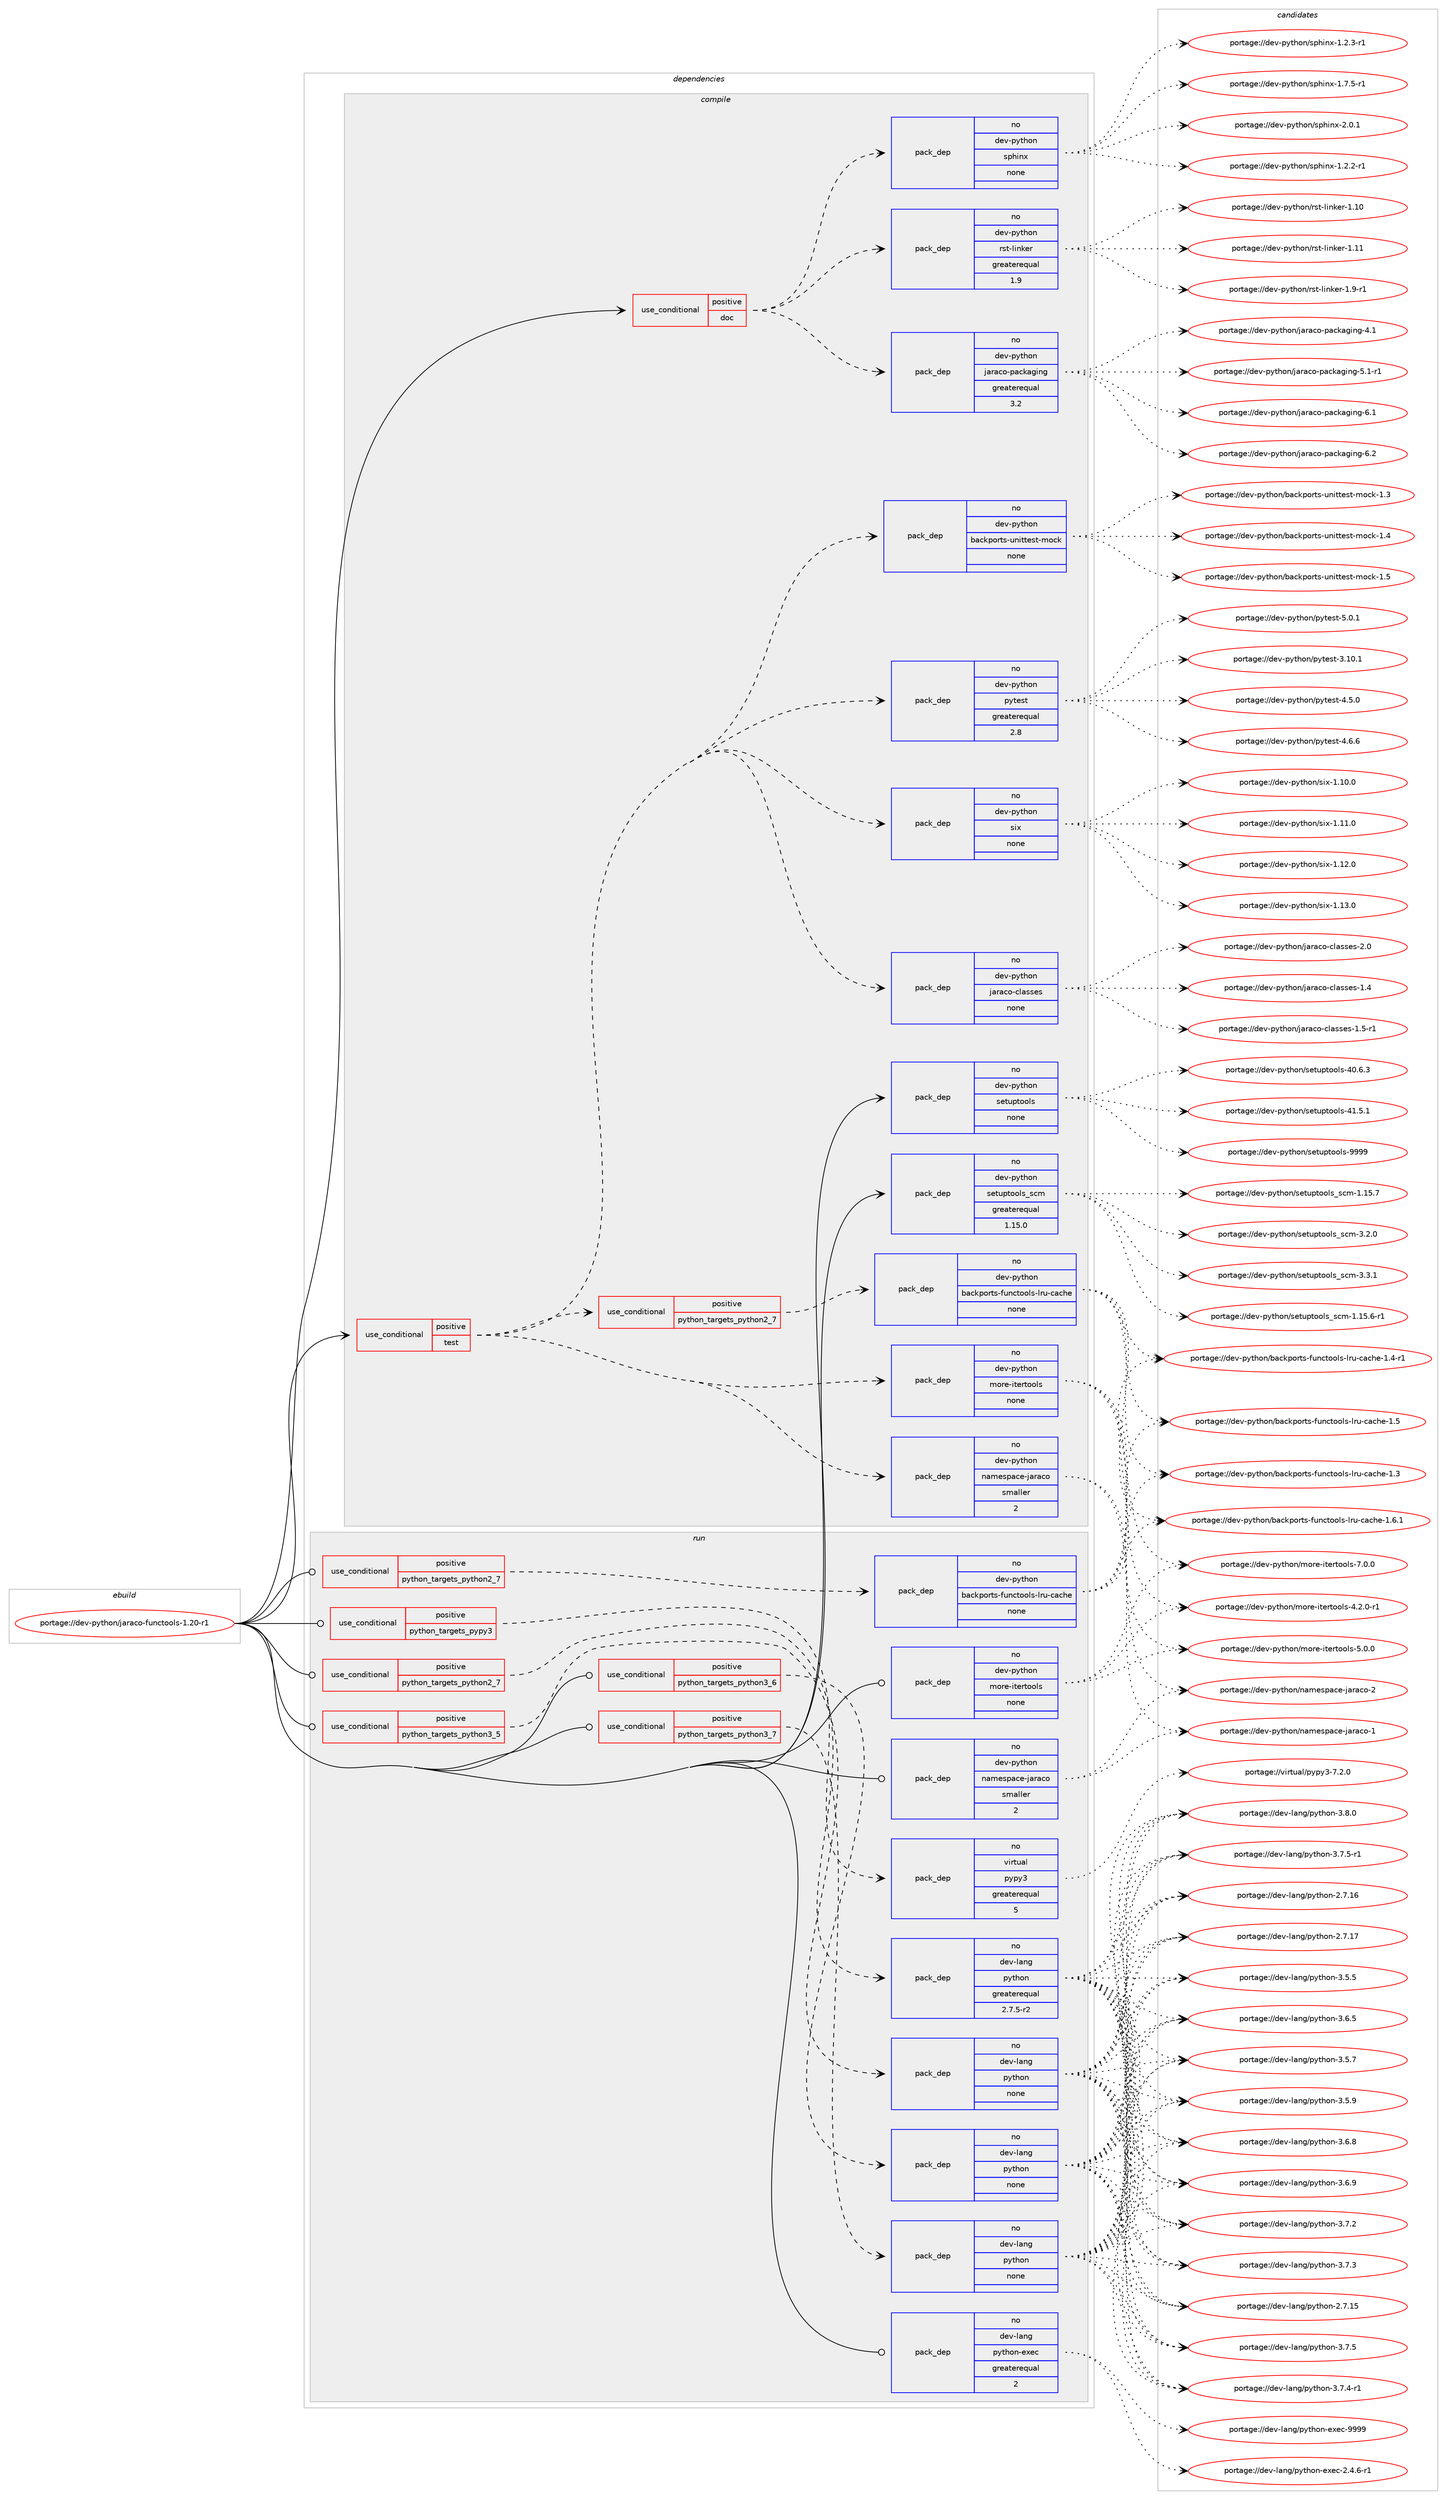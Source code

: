 digraph prolog {

# *************
# Graph options
# *************

newrank=true;
concentrate=true;
compound=true;
graph [rankdir=LR,fontname=Helvetica,fontsize=10,ranksep=1.5];#, ranksep=2.5, nodesep=0.2];
edge  [arrowhead=vee];
node  [fontname=Helvetica,fontsize=10];

# **********
# The ebuild
# **********

subgraph cluster_leftcol {
color=gray;
rank=same;
label=<<i>ebuild</i>>;
id [label="portage://dev-python/jaraco-functools-1.20-r1", color=red, width=4, href="../dev-python/jaraco-functools-1.20-r1.svg"];
}

# ****************
# The dependencies
# ****************

subgraph cluster_midcol {
color=gray;
label=<<i>dependencies</i>>;
subgraph cluster_compile {
fillcolor="#eeeeee";
style=filled;
label=<<i>compile</i>>;
subgraph cond30439 {
dependency145325 [label=<<TABLE BORDER="0" CELLBORDER="1" CELLSPACING="0" CELLPADDING="4"><TR><TD ROWSPAN="3" CELLPADDING="10">use_conditional</TD></TR><TR><TD>positive</TD></TR><TR><TD>doc</TD></TR></TABLE>>, shape=none, color=red];
subgraph pack111566 {
dependency145326 [label=<<TABLE BORDER="0" CELLBORDER="1" CELLSPACING="0" CELLPADDING="4" WIDTH="220"><TR><TD ROWSPAN="6" CELLPADDING="30">pack_dep</TD></TR><TR><TD WIDTH="110">no</TD></TR><TR><TD>dev-python</TD></TR><TR><TD>jaraco-packaging</TD></TR><TR><TD>greaterequal</TD></TR><TR><TD>3.2</TD></TR></TABLE>>, shape=none, color=blue];
}
dependency145325:e -> dependency145326:w [weight=20,style="dashed",arrowhead="vee"];
subgraph pack111567 {
dependency145327 [label=<<TABLE BORDER="0" CELLBORDER="1" CELLSPACING="0" CELLPADDING="4" WIDTH="220"><TR><TD ROWSPAN="6" CELLPADDING="30">pack_dep</TD></TR><TR><TD WIDTH="110">no</TD></TR><TR><TD>dev-python</TD></TR><TR><TD>rst-linker</TD></TR><TR><TD>greaterequal</TD></TR><TR><TD>1.9</TD></TR></TABLE>>, shape=none, color=blue];
}
dependency145325:e -> dependency145327:w [weight=20,style="dashed",arrowhead="vee"];
subgraph pack111568 {
dependency145328 [label=<<TABLE BORDER="0" CELLBORDER="1" CELLSPACING="0" CELLPADDING="4" WIDTH="220"><TR><TD ROWSPAN="6" CELLPADDING="30">pack_dep</TD></TR><TR><TD WIDTH="110">no</TD></TR><TR><TD>dev-python</TD></TR><TR><TD>sphinx</TD></TR><TR><TD>none</TD></TR><TR><TD></TD></TR></TABLE>>, shape=none, color=blue];
}
dependency145325:e -> dependency145328:w [weight=20,style="dashed",arrowhead="vee"];
}
id:e -> dependency145325:w [weight=20,style="solid",arrowhead="vee"];
subgraph cond30440 {
dependency145329 [label=<<TABLE BORDER="0" CELLBORDER="1" CELLSPACING="0" CELLPADDING="4"><TR><TD ROWSPAN="3" CELLPADDING="10">use_conditional</TD></TR><TR><TD>positive</TD></TR><TR><TD>test</TD></TR></TABLE>>, shape=none, color=red];
subgraph pack111569 {
dependency145330 [label=<<TABLE BORDER="0" CELLBORDER="1" CELLSPACING="0" CELLPADDING="4" WIDTH="220"><TR><TD ROWSPAN="6" CELLPADDING="30">pack_dep</TD></TR><TR><TD WIDTH="110">no</TD></TR><TR><TD>dev-python</TD></TR><TR><TD>namespace-jaraco</TD></TR><TR><TD>smaller</TD></TR><TR><TD>2</TD></TR></TABLE>>, shape=none, color=blue];
}
dependency145329:e -> dependency145330:w [weight=20,style="dashed",arrowhead="vee"];
subgraph pack111570 {
dependency145331 [label=<<TABLE BORDER="0" CELLBORDER="1" CELLSPACING="0" CELLPADDING="4" WIDTH="220"><TR><TD ROWSPAN="6" CELLPADDING="30">pack_dep</TD></TR><TR><TD WIDTH="110">no</TD></TR><TR><TD>dev-python</TD></TR><TR><TD>more-itertools</TD></TR><TR><TD>none</TD></TR><TR><TD></TD></TR></TABLE>>, shape=none, color=blue];
}
dependency145329:e -> dependency145331:w [weight=20,style="dashed",arrowhead="vee"];
subgraph cond30441 {
dependency145332 [label=<<TABLE BORDER="0" CELLBORDER="1" CELLSPACING="0" CELLPADDING="4"><TR><TD ROWSPAN="3" CELLPADDING="10">use_conditional</TD></TR><TR><TD>positive</TD></TR><TR><TD>python_targets_python2_7</TD></TR></TABLE>>, shape=none, color=red];
subgraph pack111571 {
dependency145333 [label=<<TABLE BORDER="0" CELLBORDER="1" CELLSPACING="0" CELLPADDING="4" WIDTH="220"><TR><TD ROWSPAN="6" CELLPADDING="30">pack_dep</TD></TR><TR><TD WIDTH="110">no</TD></TR><TR><TD>dev-python</TD></TR><TR><TD>backports-functools-lru-cache</TD></TR><TR><TD>none</TD></TR><TR><TD></TD></TR></TABLE>>, shape=none, color=blue];
}
dependency145332:e -> dependency145333:w [weight=20,style="dashed",arrowhead="vee"];
}
dependency145329:e -> dependency145332:w [weight=20,style="dashed",arrowhead="vee"];
subgraph pack111572 {
dependency145334 [label=<<TABLE BORDER="0" CELLBORDER="1" CELLSPACING="0" CELLPADDING="4" WIDTH="220"><TR><TD ROWSPAN="6" CELLPADDING="30">pack_dep</TD></TR><TR><TD WIDTH="110">no</TD></TR><TR><TD>dev-python</TD></TR><TR><TD>pytest</TD></TR><TR><TD>greaterequal</TD></TR><TR><TD>2.8</TD></TR></TABLE>>, shape=none, color=blue];
}
dependency145329:e -> dependency145334:w [weight=20,style="dashed",arrowhead="vee"];
subgraph pack111573 {
dependency145335 [label=<<TABLE BORDER="0" CELLBORDER="1" CELLSPACING="0" CELLPADDING="4" WIDTH="220"><TR><TD ROWSPAN="6" CELLPADDING="30">pack_dep</TD></TR><TR><TD WIDTH="110">no</TD></TR><TR><TD>dev-python</TD></TR><TR><TD>backports-unittest-mock</TD></TR><TR><TD>none</TD></TR><TR><TD></TD></TR></TABLE>>, shape=none, color=blue];
}
dependency145329:e -> dependency145335:w [weight=20,style="dashed",arrowhead="vee"];
subgraph pack111574 {
dependency145336 [label=<<TABLE BORDER="0" CELLBORDER="1" CELLSPACING="0" CELLPADDING="4" WIDTH="220"><TR><TD ROWSPAN="6" CELLPADDING="30">pack_dep</TD></TR><TR><TD WIDTH="110">no</TD></TR><TR><TD>dev-python</TD></TR><TR><TD>jaraco-classes</TD></TR><TR><TD>none</TD></TR><TR><TD></TD></TR></TABLE>>, shape=none, color=blue];
}
dependency145329:e -> dependency145336:w [weight=20,style="dashed",arrowhead="vee"];
subgraph pack111575 {
dependency145337 [label=<<TABLE BORDER="0" CELLBORDER="1" CELLSPACING="0" CELLPADDING="4" WIDTH="220"><TR><TD ROWSPAN="6" CELLPADDING="30">pack_dep</TD></TR><TR><TD WIDTH="110">no</TD></TR><TR><TD>dev-python</TD></TR><TR><TD>six</TD></TR><TR><TD>none</TD></TR><TR><TD></TD></TR></TABLE>>, shape=none, color=blue];
}
dependency145329:e -> dependency145337:w [weight=20,style="dashed",arrowhead="vee"];
}
id:e -> dependency145329:w [weight=20,style="solid",arrowhead="vee"];
subgraph pack111576 {
dependency145338 [label=<<TABLE BORDER="0" CELLBORDER="1" CELLSPACING="0" CELLPADDING="4" WIDTH="220"><TR><TD ROWSPAN="6" CELLPADDING="30">pack_dep</TD></TR><TR><TD WIDTH="110">no</TD></TR><TR><TD>dev-python</TD></TR><TR><TD>setuptools</TD></TR><TR><TD>none</TD></TR><TR><TD></TD></TR></TABLE>>, shape=none, color=blue];
}
id:e -> dependency145338:w [weight=20,style="solid",arrowhead="vee"];
subgraph pack111577 {
dependency145339 [label=<<TABLE BORDER="0" CELLBORDER="1" CELLSPACING="0" CELLPADDING="4" WIDTH="220"><TR><TD ROWSPAN="6" CELLPADDING="30">pack_dep</TD></TR><TR><TD WIDTH="110">no</TD></TR><TR><TD>dev-python</TD></TR><TR><TD>setuptools_scm</TD></TR><TR><TD>greaterequal</TD></TR><TR><TD>1.15.0</TD></TR></TABLE>>, shape=none, color=blue];
}
id:e -> dependency145339:w [weight=20,style="solid",arrowhead="vee"];
}
subgraph cluster_compileandrun {
fillcolor="#eeeeee";
style=filled;
label=<<i>compile and run</i>>;
}
subgraph cluster_run {
fillcolor="#eeeeee";
style=filled;
label=<<i>run</i>>;
subgraph cond30442 {
dependency145340 [label=<<TABLE BORDER="0" CELLBORDER="1" CELLSPACING="0" CELLPADDING="4"><TR><TD ROWSPAN="3" CELLPADDING="10">use_conditional</TD></TR><TR><TD>positive</TD></TR><TR><TD>python_targets_pypy3</TD></TR></TABLE>>, shape=none, color=red];
subgraph pack111578 {
dependency145341 [label=<<TABLE BORDER="0" CELLBORDER="1" CELLSPACING="0" CELLPADDING="4" WIDTH="220"><TR><TD ROWSPAN="6" CELLPADDING="30">pack_dep</TD></TR><TR><TD WIDTH="110">no</TD></TR><TR><TD>virtual</TD></TR><TR><TD>pypy3</TD></TR><TR><TD>greaterequal</TD></TR><TR><TD>5</TD></TR></TABLE>>, shape=none, color=blue];
}
dependency145340:e -> dependency145341:w [weight=20,style="dashed",arrowhead="vee"];
}
id:e -> dependency145340:w [weight=20,style="solid",arrowhead="odot"];
subgraph cond30443 {
dependency145342 [label=<<TABLE BORDER="0" CELLBORDER="1" CELLSPACING="0" CELLPADDING="4"><TR><TD ROWSPAN="3" CELLPADDING="10">use_conditional</TD></TR><TR><TD>positive</TD></TR><TR><TD>python_targets_python2_7</TD></TR></TABLE>>, shape=none, color=red];
subgraph pack111579 {
dependency145343 [label=<<TABLE BORDER="0" CELLBORDER="1" CELLSPACING="0" CELLPADDING="4" WIDTH="220"><TR><TD ROWSPAN="6" CELLPADDING="30">pack_dep</TD></TR><TR><TD WIDTH="110">no</TD></TR><TR><TD>dev-lang</TD></TR><TR><TD>python</TD></TR><TR><TD>greaterequal</TD></TR><TR><TD>2.7.5-r2</TD></TR></TABLE>>, shape=none, color=blue];
}
dependency145342:e -> dependency145343:w [weight=20,style="dashed",arrowhead="vee"];
}
id:e -> dependency145342:w [weight=20,style="solid",arrowhead="odot"];
subgraph cond30444 {
dependency145344 [label=<<TABLE BORDER="0" CELLBORDER="1" CELLSPACING="0" CELLPADDING="4"><TR><TD ROWSPAN="3" CELLPADDING="10">use_conditional</TD></TR><TR><TD>positive</TD></TR><TR><TD>python_targets_python2_7</TD></TR></TABLE>>, shape=none, color=red];
subgraph pack111580 {
dependency145345 [label=<<TABLE BORDER="0" CELLBORDER="1" CELLSPACING="0" CELLPADDING="4" WIDTH="220"><TR><TD ROWSPAN="6" CELLPADDING="30">pack_dep</TD></TR><TR><TD WIDTH="110">no</TD></TR><TR><TD>dev-python</TD></TR><TR><TD>backports-functools-lru-cache</TD></TR><TR><TD>none</TD></TR><TR><TD></TD></TR></TABLE>>, shape=none, color=blue];
}
dependency145344:e -> dependency145345:w [weight=20,style="dashed",arrowhead="vee"];
}
id:e -> dependency145344:w [weight=20,style="solid",arrowhead="odot"];
subgraph cond30445 {
dependency145346 [label=<<TABLE BORDER="0" CELLBORDER="1" CELLSPACING="0" CELLPADDING="4"><TR><TD ROWSPAN="3" CELLPADDING="10">use_conditional</TD></TR><TR><TD>positive</TD></TR><TR><TD>python_targets_python3_5</TD></TR></TABLE>>, shape=none, color=red];
subgraph pack111581 {
dependency145347 [label=<<TABLE BORDER="0" CELLBORDER="1" CELLSPACING="0" CELLPADDING="4" WIDTH="220"><TR><TD ROWSPAN="6" CELLPADDING="30">pack_dep</TD></TR><TR><TD WIDTH="110">no</TD></TR><TR><TD>dev-lang</TD></TR><TR><TD>python</TD></TR><TR><TD>none</TD></TR><TR><TD></TD></TR></TABLE>>, shape=none, color=blue];
}
dependency145346:e -> dependency145347:w [weight=20,style="dashed",arrowhead="vee"];
}
id:e -> dependency145346:w [weight=20,style="solid",arrowhead="odot"];
subgraph cond30446 {
dependency145348 [label=<<TABLE BORDER="0" CELLBORDER="1" CELLSPACING="0" CELLPADDING="4"><TR><TD ROWSPAN="3" CELLPADDING="10">use_conditional</TD></TR><TR><TD>positive</TD></TR><TR><TD>python_targets_python3_6</TD></TR></TABLE>>, shape=none, color=red];
subgraph pack111582 {
dependency145349 [label=<<TABLE BORDER="0" CELLBORDER="1" CELLSPACING="0" CELLPADDING="4" WIDTH="220"><TR><TD ROWSPAN="6" CELLPADDING="30">pack_dep</TD></TR><TR><TD WIDTH="110">no</TD></TR><TR><TD>dev-lang</TD></TR><TR><TD>python</TD></TR><TR><TD>none</TD></TR><TR><TD></TD></TR></TABLE>>, shape=none, color=blue];
}
dependency145348:e -> dependency145349:w [weight=20,style="dashed",arrowhead="vee"];
}
id:e -> dependency145348:w [weight=20,style="solid",arrowhead="odot"];
subgraph cond30447 {
dependency145350 [label=<<TABLE BORDER="0" CELLBORDER="1" CELLSPACING="0" CELLPADDING="4"><TR><TD ROWSPAN="3" CELLPADDING="10">use_conditional</TD></TR><TR><TD>positive</TD></TR><TR><TD>python_targets_python3_7</TD></TR></TABLE>>, shape=none, color=red];
subgraph pack111583 {
dependency145351 [label=<<TABLE BORDER="0" CELLBORDER="1" CELLSPACING="0" CELLPADDING="4" WIDTH="220"><TR><TD ROWSPAN="6" CELLPADDING="30">pack_dep</TD></TR><TR><TD WIDTH="110">no</TD></TR><TR><TD>dev-lang</TD></TR><TR><TD>python</TD></TR><TR><TD>none</TD></TR><TR><TD></TD></TR></TABLE>>, shape=none, color=blue];
}
dependency145350:e -> dependency145351:w [weight=20,style="dashed",arrowhead="vee"];
}
id:e -> dependency145350:w [weight=20,style="solid",arrowhead="odot"];
subgraph pack111584 {
dependency145352 [label=<<TABLE BORDER="0" CELLBORDER="1" CELLSPACING="0" CELLPADDING="4" WIDTH="220"><TR><TD ROWSPAN="6" CELLPADDING="30">pack_dep</TD></TR><TR><TD WIDTH="110">no</TD></TR><TR><TD>dev-lang</TD></TR><TR><TD>python-exec</TD></TR><TR><TD>greaterequal</TD></TR><TR><TD>2</TD></TR></TABLE>>, shape=none, color=blue];
}
id:e -> dependency145352:w [weight=20,style="solid",arrowhead="odot"];
subgraph pack111585 {
dependency145353 [label=<<TABLE BORDER="0" CELLBORDER="1" CELLSPACING="0" CELLPADDING="4" WIDTH="220"><TR><TD ROWSPAN="6" CELLPADDING="30">pack_dep</TD></TR><TR><TD WIDTH="110">no</TD></TR><TR><TD>dev-python</TD></TR><TR><TD>more-itertools</TD></TR><TR><TD>none</TD></TR><TR><TD></TD></TR></TABLE>>, shape=none, color=blue];
}
id:e -> dependency145353:w [weight=20,style="solid",arrowhead="odot"];
subgraph pack111586 {
dependency145354 [label=<<TABLE BORDER="0" CELLBORDER="1" CELLSPACING="0" CELLPADDING="4" WIDTH="220"><TR><TD ROWSPAN="6" CELLPADDING="30">pack_dep</TD></TR><TR><TD WIDTH="110">no</TD></TR><TR><TD>dev-python</TD></TR><TR><TD>namespace-jaraco</TD></TR><TR><TD>smaller</TD></TR><TR><TD>2</TD></TR></TABLE>>, shape=none, color=blue];
}
id:e -> dependency145354:w [weight=20,style="solid",arrowhead="odot"];
}
}

# **************
# The candidates
# **************

subgraph cluster_choices {
rank=same;
color=gray;
label=<<i>candidates</i>>;

subgraph choice111566 {
color=black;
nodesep=1;
choiceportage10010111845112121116104111110471069711497991114511297991079710310511010345524649 [label="portage://dev-python/jaraco-packaging-4.1", color=red, width=4,href="../dev-python/jaraco-packaging-4.1.svg"];
choiceportage100101118451121211161041111104710697114979911145112979910797103105110103455346494511449 [label="portage://dev-python/jaraco-packaging-5.1-r1", color=red, width=4,href="../dev-python/jaraco-packaging-5.1-r1.svg"];
choiceportage10010111845112121116104111110471069711497991114511297991079710310511010345544649 [label="portage://dev-python/jaraco-packaging-6.1", color=red, width=4,href="../dev-python/jaraco-packaging-6.1.svg"];
choiceportage10010111845112121116104111110471069711497991114511297991079710310511010345544650 [label="portage://dev-python/jaraco-packaging-6.2", color=red, width=4,href="../dev-python/jaraco-packaging-6.2.svg"];
dependency145326:e -> choiceportage10010111845112121116104111110471069711497991114511297991079710310511010345524649:w [style=dotted,weight="100"];
dependency145326:e -> choiceportage100101118451121211161041111104710697114979911145112979910797103105110103455346494511449:w [style=dotted,weight="100"];
dependency145326:e -> choiceportage10010111845112121116104111110471069711497991114511297991079710310511010345544649:w [style=dotted,weight="100"];
dependency145326:e -> choiceportage10010111845112121116104111110471069711497991114511297991079710310511010345544650:w [style=dotted,weight="100"];
}
subgraph choice111567 {
color=black;
nodesep=1;
choiceportage1001011184511212111610411111047114115116451081051101071011144549464948 [label="portage://dev-python/rst-linker-1.10", color=red, width=4,href="../dev-python/rst-linker-1.10.svg"];
choiceportage1001011184511212111610411111047114115116451081051101071011144549464949 [label="portage://dev-python/rst-linker-1.11", color=red, width=4,href="../dev-python/rst-linker-1.11.svg"];
choiceportage100101118451121211161041111104711411511645108105110107101114454946574511449 [label="portage://dev-python/rst-linker-1.9-r1", color=red, width=4,href="../dev-python/rst-linker-1.9-r1.svg"];
dependency145327:e -> choiceportage1001011184511212111610411111047114115116451081051101071011144549464948:w [style=dotted,weight="100"];
dependency145327:e -> choiceportage1001011184511212111610411111047114115116451081051101071011144549464949:w [style=dotted,weight="100"];
dependency145327:e -> choiceportage100101118451121211161041111104711411511645108105110107101114454946574511449:w [style=dotted,weight="100"];
}
subgraph choice111568 {
color=black;
nodesep=1;
choiceportage10010111845112121116104111110471151121041051101204549465046504511449 [label="portage://dev-python/sphinx-1.2.2-r1", color=red, width=4,href="../dev-python/sphinx-1.2.2-r1.svg"];
choiceportage10010111845112121116104111110471151121041051101204549465046514511449 [label="portage://dev-python/sphinx-1.2.3-r1", color=red, width=4,href="../dev-python/sphinx-1.2.3-r1.svg"];
choiceportage10010111845112121116104111110471151121041051101204549465546534511449 [label="portage://dev-python/sphinx-1.7.5-r1", color=red, width=4,href="../dev-python/sphinx-1.7.5-r1.svg"];
choiceportage1001011184511212111610411111047115112104105110120455046484649 [label="portage://dev-python/sphinx-2.0.1", color=red, width=4,href="../dev-python/sphinx-2.0.1.svg"];
dependency145328:e -> choiceportage10010111845112121116104111110471151121041051101204549465046504511449:w [style=dotted,weight="100"];
dependency145328:e -> choiceportage10010111845112121116104111110471151121041051101204549465046514511449:w [style=dotted,weight="100"];
dependency145328:e -> choiceportage10010111845112121116104111110471151121041051101204549465546534511449:w [style=dotted,weight="100"];
dependency145328:e -> choiceportage1001011184511212111610411111047115112104105110120455046484649:w [style=dotted,weight="100"];
}
subgraph choice111569 {
color=black;
nodesep=1;
choiceportage1001011184511212111610411111047110971091011151129799101451069711497991114549 [label="portage://dev-python/namespace-jaraco-1", color=red, width=4,href="../dev-python/namespace-jaraco-1.svg"];
choiceportage1001011184511212111610411111047110971091011151129799101451069711497991114550 [label="portage://dev-python/namespace-jaraco-2", color=red, width=4,href="../dev-python/namespace-jaraco-2.svg"];
dependency145330:e -> choiceportage1001011184511212111610411111047110971091011151129799101451069711497991114549:w [style=dotted,weight="100"];
dependency145330:e -> choiceportage1001011184511212111610411111047110971091011151129799101451069711497991114550:w [style=dotted,weight="100"];
}
subgraph choice111570 {
color=black;
nodesep=1;
choiceportage1001011184511212111610411111047109111114101451051161011141161111111081154552465046484511449 [label="portage://dev-python/more-itertools-4.2.0-r1", color=red, width=4,href="../dev-python/more-itertools-4.2.0-r1.svg"];
choiceportage100101118451121211161041111104710911111410145105116101114116111111108115455346484648 [label="portage://dev-python/more-itertools-5.0.0", color=red, width=4,href="../dev-python/more-itertools-5.0.0.svg"];
choiceportage100101118451121211161041111104710911111410145105116101114116111111108115455546484648 [label="portage://dev-python/more-itertools-7.0.0", color=red, width=4,href="../dev-python/more-itertools-7.0.0.svg"];
dependency145331:e -> choiceportage1001011184511212111610411111047109111114101451051161011141161111111081154552465046484511449:w [style=dotted,weight="100"];
dependency145331:e -> choiceportage100101118451121211161041111104710911111410145105116101114116111111108115455346484648:w [style=dotted,weight="100"];
dependency145331:e -> choiceportage100101118451121211161041111104710911111410145105116101114116111111108115455546484648:w [style=dotted,weight="100"];
}
subgraph choice111571 {
color=black;
nodesep=1;
choiceportage10010111845112121116104111110479897991071121111141161154510211711099116111111108115451081141174599979910410145494651 [label="portage://dev-python/backports-functools-lru-cache-1.3", color=red, width=4,href="../dev-python/backports-functools-lru-cache-1.3.svg"];
choiceportage100101118451121211161041111104798979910711211111411611545102117110991161111111081154510811411745999799104101454946524511449 [label="portage://dev-python/backports-functools-lru-cache-1.4-r1", color=red, width=4,href="../dev-python/backports-functools-lru-cache-1.4-r1.svg"];
choiceportage10010111845112121116104111110479897991071121111141161154510211711099116111111108115451081141174599979910410145494653 [label="portage://dev-python/backports-functools-lru-cache-1.5", color=red, width=4,href="../dev-python/backports-functools-lru-cache-1.5.svg"];
choiceportage100101118451121211161041111104798979910711211111411611545102117110991161111111081154510811411745999799104101454946544649 [label="portage://dev-python/backports-functools-lru-cache-1.6.1", color=red, width=4,href="../dev-python/backports-functools-lru-cache-1.6.1.svg"];
dependency145333:e -> choiceportage10010111845112121116104111110479897991071121111141161154510211711099116111111108115451081141174599979910410145494651:w [style=dotted,weight="100"];
dependency145333:e -> choiceportage100101118451121211161041111104798979910711211111411611545102117110991161111111081154510811411745999799104101454946524511449:w [style=dotted,weight="100"];
dependency145333:e -> choiceportage10010111845112121116104111110479897991071121111141161154510211711099116111111108115451081141174599979910410145494653:w [style=dotted,weight="100"];
dependency145333:e -> choiceportage100101118451121211161041111104798979910711211111411611545102117110991161111111081154510811411745999799104101454946544649:w [style=dotted,weight="100"];
}
subgraph choice111572 {
color=black;
nodesep=1;
choiceportage100101118451121211161041111104711212111610111511645514649484649 [label="portage://dev-python/pytest-3.10.1", color=red, width=4,href="../dev-python/pytest-3.10.1.svg"];
choiceportage1001011184511212111610411111047112121116101115116455246534648 [label="portage://dev-python/pytest-4.5.0", color=red, width=4,href="../dev-python/pytest-4.5.0.svg"];
choiceportage1001011184511212111610411111047112121116101115116455246544654 [label="portage://dev-python/pytest-4.6.6", color=red, width=4,href="../dev-python/pytest-4.6.6.svg"];
choiceportage1001011184511212111610411111047112121116101115116455346484649 [label="portage://dev-python/pytest-5.0.1", color=red, width=4,href="../dev-python/pytest-5.0.1.svg"];
dependency145334:e -> choiceportage100101118451121211161041111104711212111610111511645514649484649:w [style=dotted,weight="100"];
dependency145334:e -> choiceportage1001011184511212111610411111047112121116101115116455246534648:w [style=dotted,weight="100"];
dependency145334:e -> choiceportage1001011184511212111610411111047112121116101115116455246544654:w [style=dotted,weight="100"];
dependency145334:e -> choiceportage1001011184511212111610411111047112121116101115116455346484649:w [style=dotted,weight="100"];
}
subgraph choice111573 {
color=black;
nodesep=1;
choiceportage100101118451121211161041111104798979910711211111411611545117110105116116101115116451091119910745494651 [label="portage://dev-python/backports-unittest-mock-1.3", color=red, width=4,href="../dev-python/backports-unittest-mock-1.3.svg"];
choiceportage100101118451121211161041111104798979910711211111411611545117110105116116101115116451091119910745494652 [label="portage://dev-python/backports-unittest-mock-1.4", color=red, width=4,href="../dev-python/backports-unittest-mock-1.4.svg"];
choiceportage100101118451121211161041111104798979910711211111411611545117110105116116101115116451091119910745494653 [label="portage://dev-python/backports-unittest-mock-1.5", color=red, width=4,href="../dev-python/backports-unittest-mock-1.5.svg"];
dependency145335:e -> choiceportage100101118451121211161041111104798979910711211111411611545117110105116116101115116451091119910745494651:w [style=dotted,weight="100"];
dependency145335:e -> choiceportage100101118451121211161041111104798979910711211111411611545117110105116116101115116451091119910745494652:w [style=dotted,weight="100"];
dependency145335:e -> choiceportage100101118451121211161041111104798979910711211111411611545117110105116116101115116451091119910745494653:w [style=dotted,weight="100"];
}
subgraph choice111574 {
color=black;
nodesep=1;
choiceportage100101118451121211161041111104710697114979911145991089711511510111545494652 [label="portage://dev-python/jaraco-classes-1.4", color=red, width=4,href="../dev-python/jaraco-classes-1.4.svg"];
choiceportage1001011184511212111610411111047106971149799111459910897115115101115454946534511449 [label="portage://dev-python/jaraco-classes-1.5-r1", color=red, width=4,href="../dev-python/jaraco-classes-1.5-r1.svg"];
choiceportage100101118451121211161041111104710697114979911145991089711511510111545504648 [label="portage://dev-python/jaraco-classes-2.0", color=red, width=4,href="../dev-python/jaraco-classes-2.0.svg"];
dependency145336:e -> choiceportage100101118451121211161041111104710697114979911145991089711511510111545494652:w [style=dotted,weight="100"];
dependency145336:e -> choiceportage1001011184511212111610411111047106971149799111459910897115115101115454946534511449:w [style=dotted,weight="100"];
dependency145336:e -> choiceportage100101118451121211161041111104710697114979911145991089711511510111545504648:w [style=dotted,weight="100"];
}
subgraph choice111575 {
color=black;
nodesep=1;
choiceportage100101118451121211161041111104711510512045494649484648 [label="portage://dev-python/six-1.10.0", color=red, width=4,href="../dev-python/six-1.10.0.svg"];
choiceportage100101118451121211161041111104711510512045494649494648 [label="portage://dev-python/six-1.11.0", color=red, width=4,href="../dev-python/six-1.11.0.svg"];
choiceportage100101118451121211161041111104711510512045494649504648 [label="portage://dev-python/six-1.12.0", color=red, width=4,href="../dev-python/six-1.12.0.svg"];
choiceportage100101118451121211161041111104711510512045494649514648 [label="portage://dev-python/six-1.13.0", color=red, width=4,href="../dev-python/six-1.13.0.svg"];
dependency145337:e -> choiceportage100101118451121211161041111104711510512045494649484648:w [style=dotted,weight="100"];
dependency145337:e -> choiceportage100101118451121211161041111104711510512045494649494648:w [style=dotted,weight="100"];
dependency145337:e -> choiceportage100101118451121211161041111104711510512045494649504648:w [style=dotted,weight="100"];
dependency145337:e -> choiceportage100101118451121211161041111104711510512045494649514648:w [style=dotted,weight="100"];
}
subgraph choice111576 {
color=black;
nodesep=1;
choiceportage100101118451121211161041111104711510111611711211611111110811545524846544651 [label="portage://dev-python/setuptools-40.6.3", color=red, width=4,href="../dev-python/setuptools-40.6.3.svg"];
choiceportage100101118451121211161041111104711510111611711211611111110811545524946534649 [label="portage://dev-python/setuptools-41.5.1", color=red, width=4,href="../dev-python/setuptools-41.5.1.svg"];
choiceportage10010111845112121116104111110471151011161171121161111111081154557575757 [label="portage://dev-python/setuptools-9999", color=red, width=4,href="../dev-python/setuptools-9999.svg"];
dependency145338:e -> choiceportage100101118451121211161041111104711510111611711211611111110811545524846544651:w [style=dotted,weight="100"];
dependency145338:e -> choiceportage100101118451121211161041111104711510111611711211611111110811545524946534649:w [style=dotted,weight="100"];
dependency145338:e -> choiceportage10010111845112121116104111110471151011161171121161111111081154557575757:w [style=dotted,weight="100"];
}
subgraph choice111577 {
color=black;
nodesep=1;
choiceportage10010111845112121116104111110471151011161171121161111111081159511599109454946495346544511449 [label="portage://dev-python/setuptools_scm-1.15.6-r1", color=red, width=4,href="../dev-python/setuptools_scm-1.15.6-r1.svg"];
choiceportage1001011184511212111610411111047115101116117112116111111108115951159910945494649534655 [label="portage://dev-python/setuptools_scm-1.15.7", color=red, width=4,href="../dev-python/setuptools_scm-1.15.7.svg"];
choiceportage10010111845112121116104111110471151011161171121161111111081159511599109455146504648 [label="portage://dev-python/setuptools_scm-3.2.0", color=red, width=4,href="../dev-python/setuptools_scm-3.2.0.svg"];
choiceportage10010111845112121116104111110471151011161171121161111111081159511599109455146514649 [label="portage://dev-python/setuptools_scm-3.3.1", color=red, width=4,href="../dev-python/setuptools_scm-3.3.1.svg"];
dependency145339:e -> choiceportage10010111845112121116104111110471151011161171121161111111081159511599109454946495346544511449:w [style=dotted,weight="100"];
dependency145339:e -> choiceportage1001011184511212111610411111047115101116117112116111111108115951159910945494649534655:w [style=dotted,weight="100"];
dependency145339:e -> choiceportage10010111845112121116104111110471151011161171121161111111081159511599109455146504648:w [style=dotted,weight="100"];
dependency145339:e -> choiceportage10010111845112121116104111110471151011161171121161111111081159511599109455146514649:w [style=dotted,weight="100"];
}
subgraph choice111578 {
color=black;
nodesep=1;
choiceportage118105114116117971084711212111212151455546504648 [label="portage://virtual/pypy3-7.2.0", color=red, width=4,href="../virtual/pypy3-7.2.0.svg"];
dependency145341:e -> choiceportage118105114116117971084711212111212151455546504648:w [style=dotted,weight="100"];
}
subgraph choice111579 {
color=black;
nodesep=1;
choiceportage10010111845108971101034711212111610411111045504655464953 [label="portage://dev-lang/python-2.7.15", color=red, width=4,href="../dev-lang/python-2.7.15.svg"];
choiceportage10010111845108971101034711212111610411111045504655464954 [label="portage://dev-lang/python-2.7.16", color=red, width=4,href="../dev-lang/python-2.7.16.svg"];
choiceportage10010111845108971101034711212111610411111045504655464955 [label="portage://dev-lang/python-2.7.17", color=red, width=4,href="../dev-lang/python-2.7.17.svg"];
choiceportage100101118451089711010347112121116104111110455146534653 [label="portage://dev-lang/python-3.5.5", color=red, width=4,href="../dev-lang/python-3.5.5.svg"];
choiceportage100101118451089711010347112121116104111110455146534655 [label="portage://dev-lang/python-3.5.7", color=red, width=4,href="../dev-lang/python-3.5.7.svg"];
choiceportage100101118451089711010347112121116104111110455146534657 [label="portage://dev-lang/python-3.5.9", color=red, width=4,href="../dev-lang/python-3.5.9.svg"];
choiceportage100101118451089711010347112121116104111110455146544653 [label="portage://dev-lang/python-3.6.5", color=red, width=4,href="../dev-lang/python-3.6.5.svg"];
choiceportage100101118451089711010347112121116104111110455146544656 [label="portage://dev-lang/python-3.6.8", color=red, width=4,href="../dev-lang/python-3.6.8.svg"];
choiceportage100101118451089711010347112121116104111110455146544657 [label="portage://dev-lang/python-3.6.9", color=red, width=4,href="../dev-lang/python-3.6.9.svg"];
choiceportage100101118451089711010347112121116104111110455146554650 [label="portage://dev-lang/python-3.7.2", color=red, width=4,href="../dev-lang/python-3.7.2.svg"];
choiceportage100101118451089711010347112121116104111110455146554651 [label="portage://dev-lang/python-3.7.3", color=red, width=4,href="../dev-lang/python-3.7.3.svg"];
choiceportage1001011184510897110103471121211161041111104551465546524511449 [label="portage://dev-lang/python-3.7.4-r1", color=red, width=4,href="../dev-lang/python-3.7.4-r1.svg"];
choiceportage100101118451089711010347112121116104111110455146554653 [label="portage://dev-lang/python-3.7.5", color=red, width=4,href="../dev-lang/python-3.7.5.svg"];
choiceportage1001011184510897110103471121211161041111104551465546534511449 [label="portage://dev-lang/python-3.7.5-r1", color=red, width=4,href="../dev-lang/python-3.7.5-r1.svg"];
choiceportage100101118451089711010347112121116104111110455146564648 [label="portage://dev-lang/python-3.8.0", color=red, width=4,href="../dev-lang/python-3.8.0.svg"];
dependency145343:e -> choiceportage10010111845108971101034711212111610411111045504655464953:w [style=dotted,weight="100"];
dependency145343:e -> choiceportage10010111845108971101034711212111610411111045504655464954:w [style=dotted,weight="100"];
dependency145343:e -> choiceportage10010111845108971101034711212111610411111045504655464955:w [style=dotted,weight="100"];
dependency145343:e -> choiceportage100101118451089711010347112121116104111110455146534653:w [style=dotted,weight="100"];
dependency145343:e -> choiceportage100101118451089711010347112121116104111110455146534655:w [style=dotted,weight="100"];
dependency145343:e -> choiceportage100101118451089711010347112121116104111110455146534657:w [style=dotted,weight="100"];
dependency145343:e -> choiceportage100101118451089711010347112121116104111110455146544653:w [style=dotted,weight="100"];
dependency145343:e -> choiceportage100101118451089711010347112121116104111110455146544656:w [style=dotted,weight="100"];
dependency145343:e -> choiceportage100101118451089711010347112121116104111110455146544657:w [style=dotted,weight="100"];
dependency145343:e -> choiceportage100101118451089711010347112121116104111110455146554650:w [style=dotted,weight="100"];
dependency145343:e -> choiceportage100101118451089711010347112121116104111110455146554651:w [style=dotted,weight="100"];
dependency145343:e -> choiceportage1001011184510897110103471121211161041111104551465546524511449:w [style=dotted,weight="100"];
dependency145343:e -> choiceportage100101118451089711010347112121116104111110455146554653:w [style=dotted,weight="100"];
dependency145343:e -> choiceportage1001011184510897110103471121211161041111104551465546534511449:w [style=dotted,weight="100"];
dependency145343:e -> choiceportage100101118451089711010347112121116104111110455146564648:w [style=dotted,weight="100"];
}
subgraph choice111580 {
color=black;
nodesep=1;
choiceportage10010111845112121116104111110479897991071121111141161154510211711099116111111108115451081141174599979910410145494651 [label="portage://dev-python/backports-functools-lru-cache-1.3", color=red, width=4,href="../dev-python/backports-functools-lru-cache-1.3.svg"];
choiceportage100101118451121211161041111104798979910711211111411611545102117110991161111111081154510811411745999799104101454946524511449 [label="portage://dev-python/backports-functools-lru-cache-1.4-r1", color=red, width=4,href="../dev-python/backports-functools-lru-cache-1.4-r1.svg"];
choiceportage10010111845112121116104111110479897991071121111141161154510211711099116111111108115451081141174599979910410145494653 [label="portage://dev-python/backports-functools-lru-cache-1.5", color=red, width=4,href="../dev-python/backports-functools-lru-cache-1.5.svg"];
choiceportage100101118451121211161041111104798979910711211111411611545102117110991161111111081154510811411745999799104101454946544649 [label="portage://dev-python/backports-functools-lru-cache-1.6.1", color=red, width=4,href="../dev-python/backports-functools-lru-cache-1.6.1.svg"];
dependency145345:e -> choiceportage10010111845112121116104111110479897991071121111141161154510211711099116111111108115451081141174599979910410145494651:w [style=dotted,weight="100"];
dependency145345:e -> choiceportage100101118451121211161041111104798979910711211111411611545102117110991161111111081154510811411745999799104101454946524511449:w [style=dotted,weight="100"];
dependency145345:e -> choiceportage10010111845112121116104111110479897991071121111141161154510211711099116111111108115451081141174599979910410145494653:w [style=dotted,weight="100"];
dependency145345:e -> choiceportage100101118451121211161041111104798979910711211111411611545102117110991161111111081154510811411745999799104101454946544649:w [style=dotted,weight="100"];
}
subgraph choice111581 {
color=black;
nodesep=1;
choiceportage10010111845108971101034711212111610411111045504655464953 [label="portage://dev-lang/python-2.7.15", color=red, width=4,href="../dev-lang/python-2.7.15.svg"];
choiceportage10010111845108971101034711212111610411111045504655464954 [label="portage://dev-lang/python-2.7.16", color=red, width=4,href="../dev-lang/python-2.7.16.svg"];
choiceportage10010111845108971101034711212111610411111045504655464955 [label="portage://dev-lang/python-2.7.17", color=red, width=4,href="../dev-lang/python-2.7.17.svg"];
choiceportage100101118451089711010347112121116104111110455146534653 [label="portage://dev-lang/python-3.5.5", color=red, width=4,href="../dev-lang/python-3.5.5.svg"];
choiceportage100101118451089711010347112121116104111110455146534655 [label="portage://dev-lang/python-3.5.7", color=red, width=4,href="../dev-lang/python-3.5.7.svg"];
choiceportage100101118451089711010347112121116104111110455146534657 [label="portage://dev-lang/python-3.5.9", color=red, width=4,href="../dev-lang/python-3.5.9.svg"];
choiceportage100101118451089711010347112121116104111110455146544653 [label="portage://dev-lang/python-3.6.5", color=red, width=4,href="../dev-lang/python-3.6.5.svg"];
choiceportage100101118451089711010347112121116104111110455146544656 [label="portage://dev-lang/python-3.6.8", color=red, width=4,href="../dev-lang/python-3.6.8.svg"];
choiceportage100101118451089711010347112121116104111110455146544657 [label="portage://dev-lang/python-3.6.9", color=red, width=4,href="../dev-lang/python-3.6.9.svg"];
choiceportage100101118451089711010347112121116104111110455146554650 [label="portage://dev-lang/python-3.7.2", color=red, width=4,href="../dev-lang/python-3.7.2.svg"];
choiceportage100101118451089711010347112121116104111110455146554651 [label="portage://dev-lang/python-3.7.3", color=red, width=4,href="../dev-lang/python-3.7.3.svg"];
choiceportage1001011184510897110103471121211161041111104551465546524511449 [label="portage://dev-lang/python-3.7.4-r1", color=red, width=4,href="../dev-lang/python-3.7.4-r1.svg"];
choiceportage100101118451089711010347112121116104111110455146554653 [label="portage://dev-lang/python-3.7.5", color=red, width=4,href="../dev-lang/python-3.7.5.svg"];
choiceportage1001011184510897110103471121211161041111104551465546534511449 [label="portage://dev-lang/python-3.7.5-r1", color=red, width=4,href="../dev-lang/python-3.7.5-r1.svg"];
choiceportage100101118451089711010347112121116104111110455146564648 [label="portage://dev-lang/python-3.8.0", color=red, width=4,href="../dev-lang/python-3.8.0.svg"];
dependency145347:e -> choiceportage10010111845108971101034711212111610411111045504655464953:w [style=dotted,weight="100"];
dependency145347:e -> choiceportage10010111845108971101034711212111610411111045504655464954:w [style=dotted,weight="100"];
dependency145347:e -> choiceportage10010111845108971101034711212111610411111045504655464955:w [style=dotted,weight="100"];
dependency145347:e -> choiceportage100101118451089711010347112121116104111110455146534653:w [style=dotted,weight="100"];
dependency145347:e -> choiceportage100101118451089711010347112121116104111110455146534655:w [style=dotted,weight="100"];
dependency145347:e -> choiceportage100101118451089711010347112121116104111110455146534657:w [style=dotted,weight="100"];
dependency145347:e -> choiceportage100101118451089711010347112121116104111110455146544653:w [style=dotted,weight="100"];
dependency145347:e -> choiceportage100101118451089711010347112121116104111110455146544656:w [style=dotted,weight="100"];
dependency145347:e -> choiceportage100101118451089711010347112121116104111110455146544657:w [style=dotted,weight="100"];
dependency145347:e -> choiceportage100101118451089711010347112121116104111110455146554650:w [style=dotted,weight="100"];
dependency145347:e -> choiceportage100101118451089711010347112121116104111110455146554651:w [style=dotted,weight="100"];
dependency145347:e -> choiceportage1001011184510897110103471121211161041111104551465546524511449:w [style=dotted,weight="100"];
dependency145347:e -> choiceportage100101118451089711010347112121116104111110455146554653:w [style=dotted,weight="100"];
dependency145347:e -> choiceportage1001011184510897110103471121211161041111104551465546534511449:w [style=dotted,weight="100"];
dependency145347:e -> choiceportage100101118451089711010347112121116104111110455146564648:w [style=dotted,weight="100"];
}
subgraph choice111582 {
color=black;
nodesep=1;
choiceportage10010111845108971101034711212111610411111045504655464953 [label="portage://dev-lang/python-2.7.15", color=red, width=4,href="../dev-lang/python-2.7.15.svg"];
choiceportage10010111845108971101034711212111610411111045504655464954 [label="portage://dev-lang/python-2.7.16", color=red, width=4,href="../dev-lang/python-2.7.16.svg"];
choiceportage10010111845108971101034711212111610411111045504655464955 [label="portage://dev-lang/python-2.7.17", color=red, width=4,href="../dev-lang/python-2.7.17.svg"];
choiceportage100101118451089711010347112121116104111110455146534653 [label="portage://dev-lang/python-3.5.5", color=red, width=4,href="../dev-lang/python-3.5.5.svg"];
choiceportage100101118451089711010347112121116104111110455146534655 [label="portage://dev-lang/python-3.5.7", color=red, width=4,href="../dev-lang/python-3.5.7.svg"];
choiceportage100101118451089711010347112121116104111110455146534657 [label="portage://dev-lang/python-3.5.9", color=red, width=4,href="../dev-lang/python-3.5.9.svg"];
choiceportage100101118451089711010347112121116104111110455146544653 [label="portage://dev-lang/python-3.6.5", color=red, width=4,href="../dev-lang/python-3.6.5.svg"];
choiceportage100101118451089711010347112121116104111110455146544656 [label="portage://dev-lang/python-3.6.8", color=red, width=4,href="../dev-lang/python-3.6.8.svg"];
choiceportage100101118451089711010347112121116104111110455146544657 [label="portage://dev-lang/python-3.6.9", color=red, width=4,href="../dev-lang/python-3.6.9.svg"];
choiceportage100101118451089711010347112121116104111110455146554650 [label="portage://dev-lang/python-3.7.2", color=red, width=4,href="../dev-lang/python-3.7.2.svg"];
choiceportage100101118451089711010347112121116104111110455146554651 [label="portage://dev-lang/python-3.7.3", color=red, width=4,href="../dev-lang/python-3.7.3.svg"];
choiceportage1001011184510897110103471121211161041111104551465546524511449 [label="portage://dev-lang/python-3.7.4-r1", color=red, width=4,href="../dev-lang/python-3.7.4-r1.svg"];
choiceportage100101118451089711010347112121116104111110455146554653 [label="portage://dev-lang/python-3.7.5", color=red, width=4,href="../dev-lang/python-3.7.5.svg"];
choiceportage1001011184510897110103471121211161041111104551465546534511449 [label="portage://dev-lang/python-3.7.5-r1", color=red, width=4,href="../dev-lang/python-3.7.5-r1.svg"];
choiceportage100101118451089711010347112121116104111110455146564648 [label="portage://dev-lang/python-3.8.0", color=red, width=4,href="../dev-lang/python-3.8.0.svg"];
dependency145349:e -> choiceportage10010111845108971101034711212111610411111045504655464953:w [style=dotted,weight="100"];
dependency145349:e -> choiceportage10010111845108971101034711212111610411111045504655464954:w [style=dotted,weight="100"];
dependency145349:e -> choiceportage10010111845108971101034711212111610411111045504655464955:w [style=dotted,weight="100"];
dependency145349:e -> choiceportage100101118451089711010347112121116104111110455146534653:w [style=dotted,weight="100"];
dependency145349:e -> choiceportage100101118451089711010347112121116104111110455146534655:w [style=dotted,weight="100"];
dependency145349:e -> choiceportage100101118451089711010347112121116104111110455146534657:w [style=dotted,weight="100"];
dependency145349:e -> choiceportage100101118451089711010347112121116104111110455146544653:w [style=dotted,weight="100"];
dependency145349:e -> choiceportage100101118451089711010347112121116104111110455146544656:w [style=dotted,weight="100"];
dependency145349:e -> choiceportage100101118451089711010347112121116104111110455146544657:w [style=dotted,weight="100"];
dependency145349:e -> choiceportage100101118451089711010347112121116104111110455146554650:w [style=dotted,weight="100"];
dependency145349:e -> choiceportage100101118451089711010347112121116104111110455146554651:w [style=dotted,weight="100"];
dependency145349:e -> choiceportage1001011184510897110103471121211161041111104551465546524511449:w [style=dotted,weight="100"];
dependency145349:e -> choiceportage100101118451089711010347112121116104111110455146554653:w [style=dotted,weight="100"];
dependency145349:e -> choiceportage1001011184510897110103471121211161041111104551465546534511449:w [style=dotted,weight="100"];
dependency145349:e -> choiceportage100101118451089711010347112121116104111110455146564648:w [style=dotted,weight="100"];
}
subgraph choice111583 {
color=black;
nodesep=1;
choiceportage10010111845108971101034711212111610411111045504655464953 [label="portage://dev-lang/python-2.7.15", color=red, width=4,href="../dev-lang/python-2.7.15.svg"];
choiceportage10010111845108971101034711212111610411111045504655464954 [label="portage://dev-lang/python-2.7.16", color=red, width=4,href="../dev-lang/python-2.7.16.svg"];
choiceportage10010111845108971101034711212111610411111045504655464955 [label="portage://dev-lang/python-2.7.17", color=red, width=4,href="../dev-lang/python-2.7.17.svg"];
choiceportage100101118451089711010347112121116104111110455146534653 [label="portage://dev-lang/python-3.5.5", color=red, width=4,href="../dev-lang/python-3.5.5.svg"];
choiceportage100101118451089711010347112121116104111110455146534655 [label="portage://dev-lang/python-3.5.7", color=red, width=4,href="../dev-lang/python-3.5.7.svg"];
choiceportage100101118451089711010347112121116104111110455146534657 [label="portage://dev-lang/python-3.5.9", color=red, width=4,href="../dev-lang/python-3.5.9.svg"];
choiceportage100101118451089711010347112121116104111110455146544653 [label="portage://dev-lang/python-3.6.5", color=red, width=4,href="../dev-lang/python-3.6.5.svg"];
choiceportage100101118451089711010347112121116104111110455146544656 [label="portage://dev-lang/python-3.6.8", color=red, width=4,href="../dev-lang/python-3.6.8.svg"];
choiceportage100101118451089711010347112121116104111110455146544657 [label="portage://dev-lang/python-3.6.9", color=red, width=4,href="../dev-lang/python-3.6.9.svg"];
choiceportage100101118451089711010347112121116104111110455146554650 [label="portage://dev-lang/python-3.7.2", color=red, width=4,href="../dev-lang/python-3.7.2.svg"];
choiceportage100101118451089711010347112121116104111110455146554651 [label="portage://dev-lang/python-3.7.3", color=red, width=4,href="../dev-lang/python-3.7.3.svg"];
choiceportage1001011184510897110103471121211161041111104551465546524511449 [label="portage://dev-lang/python-3.7.4-r1", color=red, width=4,href="../dev-lang/python-3.7.4-r1.svg"];
choiceportage100101118451089711010347112121116104111110455146554653 [label="portage://dev-lang/python-3.7.5", color=red, width=4,href="../dev-lang/python-3.7.5.svg"];
choiceportage1001011184510897110103471121211161041111104551465546534511449 [label="portage://dev-lang/python-3.7.5-r1", color=red, width=4,href="../dev-lang/python-3.7.5-r1.svg"];
choiceportage100101118451089711010347112121116104111110455146564648 [label="portage://dev-lang/python-3.8.0", color=red, width=4,href="../dev-lang/python-3.8.0.svg"];
dependency145351:e -> choiceportage10010111845108971101034711212111610411111045504655464953:w [style=dotted,weight="100"];
dependency145351:e -> choiceportage10010111845108971101034711212111610411111045504655464954:w [style=dotted,weight="100"];
dependency145351:e -> choiceportage10010111845108971101034711212111610411111045504655464955:w [style=dotted,weight="100"];
dependency145351:e -> choiceportage100101118451089711010347112121116104111110455146534653:w [style=dotted,weight="100"];
dependency145351:e -> choiceportage100101118451089711010347112121116104111110455146534655:w [style=dotted,weight="100"];
dependency145351:e -> choiceportage100101118451089711010347112121116104111110455146534657:w [style=dotted,weight="100"];
dependency145351:e -> choiceportage100101118451089711010347112121116104111110455146544653:w [style=dotted,weight="100"];
dependency145351:e -> choiceportage100101118451089711010347112121116104111110455146544656:w [style=dotted,weight="100"];
dependency145351:e -> choiceportage100101118451089711010347112121116104111110455146544657:w [style=dotted,weight="100"];
dependency145351:e -> choiceportage100101118451089711010347112121116104111110455146554650:w [style=dotted,weight="100"];
dependency145351:e -> choiceportage100101118451089711010347112121116104111110455146554651:w [style=dotted,weight="100"];
dependency145351:e -> choiceportage1001011184510897110103471121211161041111104551465546524511449:w [style=dotted,weight="100"];
dependency145351:e -> choiceportage100101118451089711010347112121116104111110455146554653:w [style=dotted,weight="100"];
dependency145351:e -> choiceportage1001011184510897110103471121211161041111104551465546534511449:w [style=dotted,weight="100"];
dependency145351:e -> choiceportage100101118451089711010347112121116104111110455146564648:w [style=dotted,weight="100"];
}
subgraph choice111584 {
color=black;
nodesep=1;
choiceportage10010111845108971101034711212111610411111045101120101994550465246544511449 [label="portage://dev-lang/python-exec-2.4.6-r1", color=red, width=4,href="../dev-lang/python-exec-2.4.6-r1.svg"];
choiceportage10010111845108971101034711212111610411111045101120101994557575757 [label="portage://dev-lang/python-exec-9999", color=red, width=4,href="../dev-lang/python-exec-9999.svg"];
dependency145352:e -> choiceportage10010111845108971101034711212111610411111045101120101994550465246544511449:w [style=dotted,weight="100"];
dependency145352:e -> choiceportage10010111845108971101034711212111610411111045101120101994557575757:w [style=dotted,weight="100"];
}
subgraph choice111585 {
color=black;
nodesep=1;
choiceportage1001011184511212111610411111047109111114101451051161011141161111111081154552465046484511449 [label="portage://dev-python/more-itertools-4.2.0-r1", color=red, width=4,href="../dev-python/more-itertools-4.2.0-r1.svg"];
choiceportage100101118451121211161041111104710911111410145105116101114116111111108115455346484648 [label="portage://dev-python/more-itertools-5.0.0", color=red, width=4,href="../dev-python/more-itertools-5.0.0.svg"];
choiceportage100101118451121211161041111104710911111410145105116101114116111111108115455546484648 [label="portage://dev-python/more-itertools-7.0.0", color=red, width=4,href="../dev-python/more-itertools-7.0.0.svg"];
dependency145353:e -> choiceportage1001011184511212111610411111047109111114101451051161011141161111111081154552465046484511449:w [style=dotted,weight="100"];
dependency145353:e -> choiceportage100101118451121211161041111104710911111410145105116101114116111111108115455346484648:w [style=dotted,weight="100"];
dependency145353:e -> choiceportage100101118451121211161041111104710911111410145105116101114116111111108115455546484648:w [style=dotted,weight="100"];
}
subgraph choice111586 {
color=black;
nodesep=1;
choiceportage1001011184511212111610411111047110971091011151129799101451069711497991114549 [label="portage://dev-python/namespace-jaraco-1", color=red, width=4,href="../dev-python/namespace-jaraco-1.svg"];
choiceportage1001011184511212111610411111047110971091011151129799101451069711497991114550 [label="portage://dev-python/namespace-jaraco-2", color=red, width=4,href="../dev-python/namespace-jaraco-2.svg"];
dependency145354:e -> choiceportage1001011184511212111610411111047110971091011151129799101451069711497991114549:w [style=dotted,weight="100"];
dependency145354:e -> choiceportage1001011184511212111610411111047110971091011151129799101451069711497991114550:w [style=dotted,weight="100"];
}
}

}
